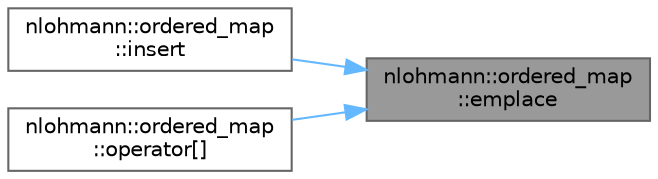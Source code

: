 digraph "nlohmann::ordered_map::emplace"
{
 // LATEX_PDF_SIZE
  bgcolor="transparent";
  edge [fontname=Helvetica,fontsize=10,labelfontname=Helvetica,labelfontsize=10];
  node [fontname=Helvetica,fontsize=10,shape=box,height=0.2,width=0.4];
  rankdir="RL";
  Node1 [label="nlohmann::ordered_map\l::emplace",height=0.2,width=0.4,color="gray40", fillcolor="grey60", style="filled", fontcolor="black",tooltip=" "];
  Node1 -> Node2 [dir="back",color="steelblue1",style="solid"];
  Node2 [label="nlohmann::ordered_map\l::insert",height=0.2,width=0.4,color="grey40", fillcolor="white", style="filled",URL="$a01667.html#a2dafd3fdc7dbd3233bb8c85824ee7cb0",tooltip=" "];
  Node1 -> Node3 [dir="back",color="steelblue1",style="solid"];
  Node3 [label="nlohmann::ordered_map\l::operator[]",height=0.2,width=0.4,color="grey40", fillcolor="white", style="filled",URL="$a01667.html#a6b0fab5f824a32ddddfd423821e597c6",tooltip=" "];
}
